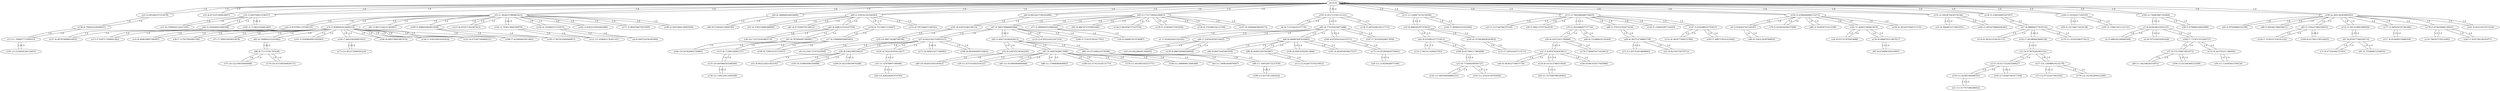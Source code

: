 graph {
n0 [label="n0 (0.0)"];
n1 [label="n1 (7.052820563316345)"];
n2 [label="n2 (5.686262249946594)"];
n3 [label="n3 (6.786397576332092)"];
n4 [label="n4 (3.918542742729187)"];
n5 [label="n5 (8.357250452041626)"];
n6 [label="n6 (6.640722036361694)"];
n7 [label="n7 (4.443634033203125)"];
n8 [label="n8 (6.713154435157776)"];
n9 [label="n9 (10.259172797203064)"];
n10 [label="n10 (4.3906872272491455)"];
n11 [label="n11 (6.2796924114227295)"];
n12 [label="n12 (9.073674201965332)"];
n13 [label="n13 (11.799007773399353)"];
n14 [label="n14 (9.469639897346497)"];
n15 [label="n15 (13.267763018608093)"];
n16 [label="n16 (4.998200297355652)"];
n17 [label="n17 (6.558884859085083)"];
n18 [label="n18 (9.266907453536987)"];
n19 [label="n19 (10.442286491394043)"];
n20 [label="n20 (14.829228281974792)"];
n21 [label="n21 (13.517707586288452)"];
n22 [label="n22 (5.512744784355164)"];
n23 [label="n23 (9.82350778579712)"];
n24 [label="n24 (5.8747841119766235)"];
n25 [label="n25 (5.045280337333679)"];
n26 [label="n26 (8.0382399559021)"];
n27 [label="n27 (6.6022361516952515)"];
n28 [label="n28 (8.362753748893738)"];
n29 [label="n29 (11.557568788528442)"];
n30 [label="n30 (6.41671621799469)"];
n31 [label="n31 (6.673197269439697)"];
n32 [label="n32 (7.418547034263611)"];
n33 [label="n33 (9.775049209594727)"];
n34 [label="n34 (9.031337976455688)"];
n35 [label="n35 (3.049794912338257)"];
n36 [label="n36 (10.710725545883179)"];
n37 [label="n37 (9.572378873825073)"];
n38 [label="n38 (7.117837905883789)"];
n39 [label="n39 (11.437101602554321)"];
n40 [label="n40 (7.254302978515625)"];
n41 [label="n41 (8.787894487380981)"];
n42 [label="n42 (6.053893327713013)"];
n43 [label="n43 (11.50983440876007)"];
n44 [label="n44 (9.563832759857178)"];
n45 [label="n45 (5.87028968334198)"];
n46 [label="n46 (8.721688032150269)"];
n47 [label="n47 (4.580379486083984)"];
n48 [label="n48 (10.442833185195923)"];
n49 [label="n49 (11.44239628314972)"];
n50 [label="n50 (5.094113707542419)"];
n51 [label="n51 (4.378253698348999)"];
n52 [label="n52 (9.902522921562195)"];
n53 [label="n53 (1.5628257989883423)"];
n54 [label="n54 (12.123029828071594)"];
n55 [label="n55 (11.47878897190094)"];
n56 [label="n56 (11.124385833740234)"];
n57 [label="n57 (6.888849377632141)"];
n58 [label="n58 (7.079909324645996)"];
n59 [label="n59 (5.221160173416138)"];
n60 [label="n60 (8.80472445487976)"];
n61 [label="n61 (6.073594570159912)"];
n62 [label="n62 (6.948210716247559)"];
n63 [label="n63 (4.775250434875488)"];
n64 [label="n64 (6.368660926818848)"];
n65 [label="n65 (11.633094906806946)"];
n66 [label="n66 (8.574456214904785)"];
n67 [label="n67 (6.855677366256714)"];
n68 [label="n68 (6.090603947639465)"];
n69 [label="n69 (3.339142322540283)"];
n70 [label="n70 (5.393506407737732)"];
n71 [label="n71 (7.584610939025879)"];
n72 [label="n72 (9.47318184375763)"];
n73 [label="n73 (12.97321617603302)"];
n74 [label="n74 (3.9589442014694214)"];
n75 [label="n75 (10.522108554840088)"];
n76 [label="n76 (9.204705238342285)"];
n77 [label="n77 (5.999844551086426)"];
n78 [label="n78 (5.022652626037598)"];
n79 [label="n79 (10.984734296798706)"];
n80 [label="n80 (5.901661396026611)"];
n81 [label="n81 (2.8611220121383667)"];
n82 [label="n82 (6.189800143241882)"];
n83 [label="n83 (5.378247380256653)"];
n84 [label="n84 (6.8652427196502686)"];
n85 [label="n85 (5.694714546203613)"];
n86 [label="n86 (8.71115791797638)"];
n87 [label="n87 (9.14857828617096)"];
n88 [label="n88 (11.27994680404663)"];
n89 [label="n89 (10.475289225578308)"];
n90 [label="n90 (9.704223036766052)"];
n91 [label="n91 (9.755488872528076)"];
n92 [label="n92 (4.6807472705841064)"];
n93 [label="n93 (3.1731739044189453)"];
n94 [label="n94 (11.549526572227478)"];
n95 [label="n95 (5.295400023460388)"];
n96 [label="n96 (8.064053297042847)"];
n97 [label="n97 (9.670689702033997)"];
n98 [label="n98 (5.570323705673218)"];
n99 [label="n99 (3.703956723213196)"];
n100 [label="n100 (6.879561424255371)"];
n101 [label="n101 (5.9569844007492065)"];
n102 [label="n102 (8.42070186138153)"];
n103 [label="n103 (9.354805946350098)"];
n104 [label="n104 (7.860104560852051)"];
n105 [label="n105 (2.912711501121521)"];
n106 [label="n106 (8.484378695487976)"];
n107 [label="n107 (7.363592028617859)"];
n108 [label="n108 (10.517433524131775)"];
n109 [label="n109 (5.098603963851929)"];
n110 [label="n110 (11.403495192527771)"];
n111 [label="n111 (3.1246973276138306)"];
n112 [label="n112 (12.832675576210022)"];
n113 [label="n113 (7.830717206001282)"];
n114 [label="n114 (9.203702211380005)"];
n115 [label="n115 (3.7482980489730835)"];
n116 [label="n116 (5.661656737327576)"];
n117 [label="n117 (6.810609579086304)"];
n118 [label="n118 (8.431513786315918)"];
n119 [label="n119 (8.381023526191711)"];
n120 [label="n120 (4.72130811214447)"];
n121 [label="n121 (11.659082174301147)"];
n122 [label="n122 (5.591353893280029)"];
n123 [label="n123 (6.070571303367615)"];
n124 [label="n124 (8.762250185012817)"];
n125 [label="n125 (7.843311429023743)"];
n126 [label="n126 (5.334920287132263)"];
n127 [label="n127 (8.71298336982727)"];
n128 [label="n128 (5.374828577041626)"];
n129 [label="n129 (7.2550331354141235)"];
n130 [label="n130 (9.896744966506958)"];
n131 [label="n131 (7.529524207115173)"];
n132 [label="n132 (8.581877589225769)"];
n133 [label="n133 (10.613722443580627)"];
n134 [label="n134 (5.4874396324157715)"];
n135 [label="n135 (10.645964503288269)"];
n136 [label="n136 (4.374298334121704)"];
n137 [label="n137 (6.497076869010925)"];
n138 [label="n138 (12.539232611656189)"];
n139 [label="n139 (8.486679315567017)"];
n140 [label="n140 (9.891454577445984)"];
n141 [label="n141 (11.665508508682251)"];
n142 [label="n142 (7.941889643669128)"];
n143 [label="n143 (11.25533139705658)"];
n144 [label="n144 (7.995665431022644)"];
n145 [label="n145 (2.745613694190979)"];
n146 [label="n146 (7.039318919181824)"];
n147 [label="n147 (5.034398555755615)"];
n148 [label="n148 (12.588989615440369)"];
n149 [label="n149 (8.009702920913696)"];
n150 [label="n150 (2.0308446884155273)"];
n151 [label="n151 (2.5493470430374146)"];
n152 [label="n152 (9.071997284889221)"];
n153 [label="n153 (4.795704007148743)"];
n154 [label="n154 (5.234630465507507)"];
n155 [label="n155 (5.6745522022247314)"];
n156 [label="n156 (4.145490527153015)"];
n157 [label="n157 (10.126088619232178)"];
n158 [label="n158 (6.794603228569031)"];
n159 [label="n159 (11.82585346698761)"];
n160 [label="n160 (9.542518019676208)"];
n161 [label="n161 (3.304451584815979)"];
n162 [label="n162 (3.6302233934402466)"];
n163 [label="n163 (7.816728234291077)"];
n164 [label="n164 (3.16182017326355)"];
n165 [label="n165 (3.5670276880264282)"];
n166 [label="n166 (5.719235301017761)"];
n167 [label="n167 (9.402954936027527)"];
n168 [label="n168 (7.737451553344727)"];
n169 [label="n169 (6.417901158332825)"];
n170 [label="n170 (12.352303266525269)"];
n171 [label="n171 (5.982976675033569)"];
n172 [label="n172 (8.446015477180481)"];
n173 [label="n173 (10.952372908592224)"];
n174 [label="n174 (11.01029348373413)"];
n175 [label="n175 (10.853894829750061)"];
n176 [label="n176 (10.415346264839172)"];
n177 [label="n177 (5.493054747581482)"];
n178 [label="n178 (5.675619006156921)"];
n179 [label="n179 (7.890879273414612)"];
n180 [label="n180 (2.9587494134902954)"];
n181 [label="n181 (13.018444538116455)"];
n182 [label="n182 (2.736963987350464)"];
n183 [label="n183 (7.488757610321045)"];
n184 [label="n184 (10.047628402709961)"];
n185 [label="n185 (7.907452940940857)"];
n186 [label="n186 (7.922664403915405)"];
n187 [label="n187 (5.378417611122131)"];
n188 [label="n188 (8.657004117965698)"];
n189 [label="n189 (13.0371812582016)"];
n190 [label="n190 (4.260136365890503)"];
n191 [label="n191 (5.83223557472229)"];
n192 [label="n192 (5.713823318481445)"];
n193 [label="n193 (11.65467381477356)"];
n194 [label="n194 (4.3832972049713135)"];
n195 [label="n195 (6.3278456926345825)"];
n196 [label="n196 (13.02346384525299)"];
n197 [label="n197 (6.164648056030273)"];
n198 [label="n198 (8.693040490150452)"];
n199 [label="n199 (8.729010105133057)"];
n0 -- n31 [weight=1.0 label=1.0];
n0 -- n164 [weight=1.0 label=1.0];
n0 -- n190 [weight=1.0 label=1.0];
n0 -- n0 [weight=1.0 label=1.0];
n0 -- n154 [weight=1.0 label=1.0];
n0 -- n53 [weight=1.0 label=1.0];
n0 -- n111 [weight=1.0 label=1.0];
n0 -- n105 [weight=1.0 label=1.0];
n0 -- n69 [weight=1.0 label=1.0];
n0 -- n150 [weight=1.0 label=1.0];
n0 -- n93 [weight=1.0 label=1.0];
n0 -- n84 [weight=1.0 label=1.0];
n0 -- n64 [weight=1.0 label=1.0];
n0 -- n151 [weight=1.0 label=1.0];
n0 -- n25 [weight=1.0 label=1.0];
n0 -- n115 [weight=1.0 label=1.0];
n0 -- n182 [weight=1.0 label=1.0];
n0 -- n0 [weight=1.0 label=1.0];
n0 -- n35 [weight=1.0 label=1.0];
n1 -- n63 [weight=1.0 label=1.0];
n2 -- n7 [weight=1.0 label=1.0];
n3 -- n178 [weight=1.0 label=1.0];
n4 -- n150 [weight=1.0 label=1.0];
n4 -- n90 [weight=1.0 label=1.0];
n5 -- n7 [weight=1.0 label=1.0];
n6 -- n156 [weight=1.0 label=1.0];
n7 -- n168 [weight=1.0 label=1.0];
n7 -- n2 [weight=1.0 label=1.0];
n7 -- n182 [weight=1.0 label=1.0];
n7 -- n5 [weight=1.0 label=1.0];
n8 -- n105 [weight=1.0 label=1.0];
n9 -- n27 [weight=1.0 label=1.0];
n10 -- n151 [weight=1.0 label=1.0];
n11 -- n35 [weight=1.0 label=1.0];
n12 -- n157 [weight=1.0 label=1.0];
n12 -- n133 [weight=1.0 label=1.0];
n12 -- n142 [weight=1.0 label=1.0];
n13 -- n158 [weight=1.0 label=1.0];
n13 -- n181 [weight=1.0 label=1.0];
n14 -- n74 [weight=1.0 label=1.0];
n15 -- n28 [weight=1.0 label=1.0];
n16 -- n111 [weight=1.0 label=1.0];
n16 -- n195 [weight=1.0 label=1.0];
n16 -- n42 [weight=1.0 label=1.0];
n17 -- n199 [weight=1.0 label=1.0];
n17 -- n127 [weight=1.0 label=1.0];
n17 -- n120 [weight=1.0 label=1.0];
n18 -- n77 [weight=1.0 label=1.0];
n19 -- n40 [weight=1.0 label=1.0];
n20 -- n55 [weight=1.0 label=1.0];
n21 -- n159 [weight=1.0 label=1.0];
n22 -- n115 [weight=1.0 label=1.0];
n23 -- n28 [weight=1.0 label=1.0];
n24 -- n53 [weight=1.0 label=1.0];
n24 -- n113 [weight=1.0 label=1.0];
n25 -- n158 [weight=1.0 label=1.0];
n25 -- n0 [weight=1.0 label=1.0];
n26 -- n160 [weight=1.0 label=1.0];
n26 -- n103 [weight=1.0 label=1.0];
n26 -- n27 [weight=1.0 label=1.0];
n26 -- n52 [weight=1.0 label=1.0];
n27 -- n47 [weight=1.0 label=1.0];
n27 -- n26 [weight=1.0 label=1.0];
n27 -- n9 [weight=1.0 label=1.0];
n27 -- n172 [weight=1.0 label=1.0];
n27 -- n124 [weight=1.0 label=1.0];
n27 -- n198 [weight=1.0 label=1.0];
n28 -- n98 [weight=1.0 label=1.0];
n28 -- n23 [weight=1.0 label=1.0];
n28 -- n15 [weight=1.0 label=1.0];
n29 -- n118 [weight=1.0 label=1.0];
n30 -- n179 [weight=1.0 label=1.0];
n30 -- n70 [weight=1.0 label=1.0];
n30 -- n32 [weight=1.0 label=1.0];
n31 -- n0 [weight=1.0 label=1.0];
n32 -- n118 [weight=1.0 label=1.0];
n32 -- n44 [weight=1.0 label=1.0];
n32 -- n140 [weight=1.0 label=1.0];
n32 -- n30 [weight=1.0 label=1.0];
n33 -- n141 [weight=1.0 label=1.0];
n33 -- n143 [weight=1.0 label=1.0];
n33 -- n188 [weight=1.0 label=1.0];
n34 -- n161 [weight=1.0 label=1.0];
n35 -- n11 [weight=1.0 label=1.0];
n35 -- n0 [weight=1.0 label=1.0];
n35 -- n95 [weight=1.0 label=1.0];
n35 -- n192 [weight=1.0 label=1.0];
n36 -- n62 [weight=1.0 label=1.0];
n37 -- n196 [weight=1.0 label=1.0];
n37 -- n49 [weight=1.0 label=1.0];
n37 -- n168 [weight=1.0 label=1.0];
n38 -- n74 [weight=1.0 label=1.0];
n39 -- n87 [weight=1.0 label=1.0];
n40 -- n63 [weight=1.0 label=1.0];
n40 -- n130 [weight=1.0 label=1.0];
n40 -- n19 [weight=1.0 label=1.0];
n41 -- n184 [weight=1.0 label=1.0];
n41 -- n62 [weight=1.0 label=1.0];
n42 -- n16 [weight=1.0 label=1.0];
n42 -- n125 [weight=1.0 label=1.0];
n42 -- n188 [weight=1.0 label=1.0];
n43 -- n89 [weight=1.0 label=1.0];
n44 -- n32 [weight=1.0 label=1.0];
n45 -- n190 [weight=1.0 label=1.0];
n46 -- n70 [weight=1.0 label=1.0];
n47 -- n27 [weight=1.0 label=1.0];
n47 -- n93 [weight=1.0 label=1.0];
n47 -- n155 [weight=1.0 label=1.0];
n47 -- n85 [weight=1.0 label=1.0];
n47 -- n166 [weight=1.0 label=1.0];
n48 -- n76 [weight=1.0 label=1.0];
n49 -- n37 [weight=1.0 label=1.0];
n50 -- n115 [weight=1.0 label=1.0];
n51 -- n69 [weight=1.0 label=1.0];
n52 -- n26 [weight=1.0 label=1.0];
n53 -- n24 [weight=1.0 label=1.0];
n53 -- n109 [weight=1.0 label=1.0];
n53 -- n81 [weight=1.0 label=1.0];
n53 -- n123 [weight=1.0 label=1.0];
n53 -- n171 [weight=1.0 label=1.0];
n53 -- n0 [weight=1.0 label=1.0];
n53 -- n180 [weight=1.0 label=1.0];
n53 -- n156 [weight=1.0 label=1.0];
n53 -- n74 [weight=1.0 label=1.0];
n53 -- n162 [weight=1.0 label=1.0];
n53 -- n145 [weight=1.0 label=1.0];
n54 -- n175 [weight=1.0 label=1.0];
n55 -- n124 [weight=1.0 label=1.0];
n55 -- n20 [weight=1.0 label=1.0];
n56 -- n114 [weight=1.0 label=1.0];
n57 -- n142 [weight=1.0 label=1.0];
n57 -- n174 [weight=1.0 label=1.0];
n57 -- n119 [weight=1.0 label=1.0];
n57 -- n154 [weight=1.0 label=1.0];
n58 -- n182 [weight=1.0 label=1.0];
n59 -- n164 [weight=1.0 label=1.0];
n60 -- n68 [weight=1.0 label=1.0];
n61 -- n69 [weight=1.0 label=1.0];
n62 -- n69 [weight=1.0 label=1.0];
n62 -- n36 [weight=1.0 label=1.0];
n62 -- n41 [weight=1.0 label=1.0];
n63 -- n100 [weight=1.0 label=1.0];
n63 -- n68 [weight=1.0 label=1.0];
n63 -- n40 [weight=1.0 label=1.0];
n63 -- n105 [weight=1.0 label=1.0];
n63 -- n1 [weight=1.0 label=1.0];
n63 -- n107 [weight=1.0 label=1.0];
n64 -- n66 [weight=1.0 label=1.0];
n64 -- n0 [weight=1.0 label=1.0];
n65 -- n87 [weight=1.0 label=1.0];
n66 -- n64 [weight=1.0 label=1.0];
n67 -- n122 [weight=1.0 label=1.0];
n67 -- n72 [weight=1.0 label=1.0];
n67 -- n91 [weight=1.0 label=1.0];
n68 -- n60 [weight=1.0 label=1.0];
n68 -- n149 [weight=1.0 label=1.0];
n68 -- n96 [weight=1.0 label=1.0];
n68 -- n63 [weight=1.0 label=1.0];
n68 -- n167 [weight=1.0 label=1.0];
n69 -- n61 [weight=1.0 label=1.0];
n69 -- n0 [weight=1.0 label=1.0];
n69 -- n120 [weight=1.0 label=1.0];
n69 -- n153 [weight=1.0 label=1.0];
n69 -- n51 [weight=1.0 label=1.0];
n69 -- n62 [weight=1.0 label=1.0];
n70 -- n46 [weight=1.0 label=1.0];
n70 -- n30 [weight=1.0 label=1.0];
n70 -- n115 [weight=1.0 label=1.0];
n71 -- n74 [weight=1.0 label=1.0];
n72 -- n67 [weight=1.0 label=1.0];
n73 -- n157 [weight=1.0 label=1.0];
n74 -- n14 [weight=1.0 label=1.0];
n74 -- n106 [weight=1.0 label=1.0];
n74 -- n186 [weight=1.0 label=1.0];
n74 -- n101 [weight=1.0 label=1.0];
n74 -- n71 [weight=1.0 label=1.0];
n74 -- n152 [weight=1.0 label=1.0];
n74 -- n53 [weight=1.0 label=1.0];
n74 -- n82 [weight=1.0 label=1.0];
n74 -- n104 [weight=1.0 label=1.0];
n74 -- n146 [weight=1.0 label=1.0];
n74 -- n38 [weight=1.0 label=1.0];
n75 -- n86 [weight=1.0 label=1.0];
n76 -- n48 [weight=1.0 label=1.0];
n76 -- n85 [weight=1.0 label=1.0];
n77 -- n93 [weight=1.0 label=1.0];
n77 -- n18 [weight=1.0 label=1.0];
n78 -- n150 [weight=1.0 label=1.0];
n79 -- n102 [weight=1.0 label=1.0];
n80 -- n190 [weight=1.0 label=1.0];
n81 -- n53 [weight=1.0 label=1.0];
n82 -- n86 [weight=1.0 label=1.0];
n82 -- n74 [weight=1.0 label=1.0];
n83 -- n169 [weight=1.0 label=1.0];
n83 -- n129 [weight=1.0 label=1.0];
n83 -- n190 [weight=1.0 label=1.0];
n84 -- n102 [weight=1.0 label=1.0];
n84 -- n0 [weight=1.0 label=1.0];
n85 -- n47 [weight=1.0 label=1.0];
n85 -- n76 [weight=1.0 label=1.0];
n85 -- n89 [weight=1.0 label=1.0];
n85 -- n87 [weight=1.0 label=1.0];
n86 -- n82 [weight=1.0 label=1.0];
n86 -- n75 [weight=1.0 label=1.0];
n86 -- n176 [weight=1.0 label=1.0];
n87 -- n108 [weight=1.0 label=1.0];
n87 -- n65 [weight=1.0 label=1.0];
n87 -- n39 [weight=1.0 label=1.0];
n87 -- n85 [weight=1.0 label=1.0];
n87 -- n88 [weight=1.0 label=1.0];
n87 -- n148 [weight=1.0 label=1.0];
n87 -- n110 [weight=1.0 label=1.0];
n88 -- n87 [weight=1.0 label=1.0];
n89 -- n85 [weight=1.0 label=1.0];
n89 -- n43 [weight=1.0 label=1.0];
n89 -- n94 [weight=1.0 label=1.0];
n90 -- n4 [weight=1.0 label=1.0];
n91 -- n67 [weight=1.0 label=1.0];
n92 -- n93 [weight=1.0 label=1.0];
n93 -- n47 [weight=1.0 label=1.0];
n93 -- n136 [weight=1.0 label=1.0];
n93 -- n92 [weight=1.0 label=1.0];
n93 -- n77 [weight=1.0 label=1.0];
n93 -- n116 [weight=1.0 label=1.0];
n93 -- n128 [weight=1.0 label=1.0];
n93 -- n0 [weight=1.0 label=1.0];
n93 -- n197 [weight=1.0 label=1.0];
n94 -- n89 [weight=1.0 label=1.0];
n94 -- n189 [weight=1.0 label=1.0];
n95 -- n35 [weight=1.0 label=1.0];
n95 -- n137 [weight=1.0 label=1.0];
n96 -- n68 [weight=1.0 label=1.0];
n96 -- n112 [weight=1.0 label=1.0];
n97 -- n139 [weight=1.0 label=1.0];
n98 -- n28 [weight=1.0 label=1.0];
n98 -- n115 [weight=1.0 label=1.0];
n99 -- n150 [weight=1.0 label=1.0];
n100 -- n175 [weight=1.0 label=1.0];
n100 -- n63 [weight=1.0 label=1.0];
n101 -- n74 [weight=1.0 label=1.0];
n102 -- n79 [weight=1.0 label=1.0];
n102 -- n84 [weight=1.0 label=1.0];
n103 -- n26 [weight=1.0 label=1.0];
n104 -- n173 [weight=1.0 label=1.0];
n104 -- n74 [weight=1.0 label=1.0];
n105 -- n63 [weight=1.0 label=1.0];
n105 -- n134 [weight=1.0 label=1.0];
n105 -- n8 [weight=1.0 label=1.0];
n105 -- n0 [weight=1.0 label=1.0];
n106 -- n74 [weight=1.0 label=1.0];
n107 -- n63 [weight=1.0 label=1.0];
n108 -- n87 [weight=1.0 label=1.0];
n109 -- n185 [weight=1.0 label=1.0];
n109 -- n53 [weight=1.0 label=1.0];
n110 -- n87 [weight=1.0 label=1.0];
n111 -- n16 [weight=1.0 label=1.0];
n111 -- n144 [weight=1.0 label=1.0];
n111 -- n0 [weight=1.0 label=1.0];
n112 -- n96 [weight=1.0 label=1.0];
n113 -- n24 [weight=1.0 label=1.0];
n114 -- n168 [weight=1.0 label=1.0];
n114 -- n56 [weight=1.0 label=1.0];
n115 -- n22 [weight=1.0 label=1.0];
n115 -- n147 [weight=1.0 label=1.0];
n115 -- n50 [weight=1.0 label=1.0];
n115 -- n70 [weight=1.0 label=1.0];
n115 -- n0 [weight=1.0 label=1.0];
n115 -- n126 [weight=1.0 label=1.0];
n115 -- n98 [weight=1.0 label=1.0];
n116 -- n93 [weight=1.0 label=1.0];
n117 -- n177 [weight=1.0 label=1.0];
n118 -- n29 [weight=1.0 label=1.0];
n118 -- n32 [weight=1.0 label=1.0];
n119 -- n57 [weight=1.0 label=1.0];
n120 -- n69 [weight=1.0 label=1.0];
n120 -- n17 [weight=1.0 label=1.0];
n121 -- n145 [weight=1.0 label=1.0];
n122 -- n67 [weight=1.0 label=1.0];
n122 -- n190 [weight=1.0 label=1.0];
n123 -- n53 [weight=1.0 label=1.0];
n124 -- n55 [weight=1.0 label=1.0];
n124 -- n27 [weight=1.0 label=1.0];
n125 -- n42 [weight=1.0 label=1.0];
n126 -- n115 [weight=1.0 label=1.0];
n127 -- n135 [weight=1.0 label=1.0];
n127 -- n17 [weight=1.0 label=1.0];
n128 -- n93 [weight=1.0 label=1.0];
n129 -- n83 [weight=1.0 label=1.0];
n130 -- n40 [weight=1.0 label=1.0];
n131 -- n195 [weight=1.0 label=1.0];
n132 -- n147 [weight=1.0 label=1.0];
n133 -- n12 [weight=1.0 label=1.0];
n133 -- n159 [weight=1.0 label=1.0];
n133 -- n193 [weight=1.0 label=1.0];
n134 -- n105 [weight=1.0 label=1.0];
n135 -- n138 [weight=1.0 label=1.0];
n135 -- n127 [weight=1.0 label=1.0];
n136 -- n93 [weight=1.0 label=1.0];
n137 -- n95 [weight=1.0 label=1.0];
n138 -- n135 [weight=1.0 label=1.0];
n139 -- n97 [weight=1.0 label=1.0];
n139 -- n161 [weight=1.0 label=1.0];
n140 -- n32 [weight=1.0 label=1.0];
n141 -- n33 [weight=1.0 label=1.0];
n142 -- n12 [weight=1.0 label=1.0];
n142 -- n57 [weight=1.0 label=1.0];
n143 -- n33 [weight=1.0 label=1.0];
n144 -- n111 [weight=1.0 label=1.0];
n145 -- n53 [weight=1.0 label=1.0];
n145 -- n121 [weight=1.0 label=1.0];
n146 -- n74 [weight=1.0 label=1.0];
n147 -- n132 [weight=1.0 label=1.0];
n147 -- n115 [weight=1.0 label=1.0];
n147 -- n183 [weight=1.0 label=1.0];
n148 -- n87 [weight=1.0 label=1.0];
n149 -- n68 [weight=1.0 label=1.0];
n150 -- n78 [weight=1.0 label=1.0];
n150 -- n194 [weight=1.0 label=1.0];
n150 -- n0 [weight=1.0 label=1.0];
n150 -- n161 [weight=1.0 label=1.0];
n150 -- n99 [weight=1.0 label=1.0];
n150 -- n4 [weight=1.0 label=1.0];
n151 -- n10 [weight=1.0 label=1.0];
n151 -- n0 [weight=1.0 label=1.0];
n151 -- n165 [weight=1.0 label=1.0];
n152 -- n74 [weight=1.0 label=1.0];
n153 -- n69 [weight=1.0 label=1.0];
n154 -- n57 [weight=1.0 label=1.0];
n154 -- n0 [weight=1.0 label=1.0];
n155 -- n47 [weight=1.0 label=1.0];
n156 -- n53 [weight=1.0 label=1.0];
n156 -- n6 [weight=1.0 label=1.0];
n157 -- n73 [weight=1.0 label=1.0];
n157 -- n170 [weight=1.0 label=1.0];
n157 -- n12 [weight=1.0 label=1.0];
n158 -- n13 [weight=1.0 label=1.0];
n158 -- n25 [weight=1.0 label=1.0];
n159 -- n21 [weight=1.0 label=1.0];
n159 -- n133 [weight=1.0 label=1.0];
n160 -- n26 [weight=1.0 label=1.0];
n161 -- n150 [weight=1.0 label=1.0];
n161 -- n34 [weight=1.0 label=1.0];
n161 -- n139 [weight=1.0 label=1.0];
n162 -- n53 [weight=1.0 label=1.0];
n163 -- n178 [weight=1.0 label=1.0];
n164 -- n0 [weight=1.0 label=1.0];
n164 -- n59 [weight=1.0 label=1.0];
n164 -- n187 [weight=1.0 label=1.0];
n165 -- n151 [weight=1.0 label=1.0];
n166 -- n47 [weight=1.0 label=1.0];
n167 -- n68 [weight=1.0 label=1.0];
n168 -- n7 [weight=1.0 label=1.0];
n168 -- n37 [weight=1.0 label=1.0];
n168 -- n114 [weight=1.0 label=1.0];
n169 -- n83 [weight=1.0 label=1.0];
n170 -- n157 [weight=1.0 label=1.0];
n171 -- n53 [weight=1.0 label=1.0];
n172 -- n27 [weight=1.0 label=1.0];
n173 -- n104 [weight=1.0 label=1.0];
n174 -- n57 [weight=1.0 label=1.0];
n175 -- n100 [weight=1.0 label=1.0];
n175 -- n54 [weight=1.0 label=1.0];
n176 -- n86 [weight=1.0 label=1.0];
n177 -- n117 [weight=1.0 label=1.0];
n177 -- n190 [weight=1.0 label=1.0];
n178 -- n3 [weight=1.0 label=1.0];
n178 -- n163 [weight=1.0 label=1.0];
n178 -- n190 [weight=1.0 label=1.0];
n179 -- n30 [weight=1.0 label=1.0];
n180 -- n53 [weight=1.0 label=1.0];
n181 -- n13 [weight=1.0 label=1.0];
n182 -- n58 [weight=1.0 label=1.0];
n182 -- n0 [weight=1.0 label=1.0];
n182 -- n7 [weight=1.0 label=1.0];
n183 -- n147 [weight=1.0 label=1.0];
n184 -- n41 [weight=1.0 label=1.0];
n185 -- n109 [weight=1.0 label=1.0];
n186 -- n74 [weight=1.0 label=1.0];
n187 -- n164 [weight=1.0 label=1.0];
n188 -- n42 [weight=1.0 label=1.0];
n188 -- n33 [weight=1.0 label=1.0];
n189 -- n94 [weight=1.0 label=1.0];
n190 -- n122 [weight=1.0 label=1.0];
n190 -- n83 [weight=1.0 label=1.0];
n190 -- n178 [weight=1.0 label=1.0];
n190 -- n0 [weight=1.0 label=1.0];
n190 -- n80 [weight=1.0 label=1.0];
n190 -- n191 [weight=1.0 label=1.0];
n190 -- n177 [weight=1.0 label=1.0];
n190 -- n45 [weight=1.0 label=1.0];
n191 -- n190 [weight=1.0 label=1.0];
n192 -- n35 [weight=1.0 label=1.0];
n193 -- n133 [weight=1.0 label=1.0];
n194 -- n150 [weight=1.0 label=1.0];
n195 -- n16 [weight=1.0 label=1.0];
n195 -- n131 [weight=1.0 label=1.0];
n196 -- n37 [weight=1.0 label=1.0];
n197 -- n93 [weight=1.0 label=1.0];
n198 -- n27 [weight=1.0 label=1.0];
n199 -- n17 [weight=1.0 label=1.0];
}
